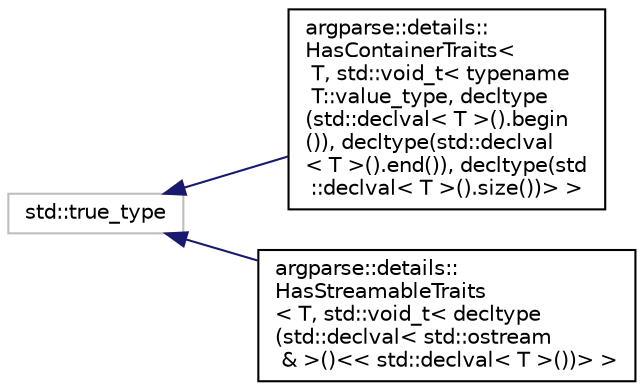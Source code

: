 digraph "Graphical Class Hierarchy"
{
 // LATEX_PDF_SIZE
  edge [fontname="Helvetica",fontsize="10",labelfontname="Helvetica",labelfontsize="10"];
  node [fontname="Helvetica",fontsize="10",shape=record];
  rankdir="LR";
  Node74 [label="std::true_type",height=0.2,width=0.4,color="grey75", fillcolor="white", style="filled",tooltip=" "];
  Node74 -> Node0 [dir="back",color="midnightblue",fontsize="10",style="solid",fontname="Helvetica"];
  Node0 [label="argparse::details::\lHasContainerTraits\<\l T, std::void_t\< typename\l T::value_type, decltype\l(std::declval\< T \>().begin\l()), decltype(std::declval\l\< T \>().end()), decltype(std\l::declval\< T \>().size())\> \>",height=0.2,width=0.4,color="black", fillcolor="white", style="filled",URL="$structargparse_1_1details_1_1HasContainerTraits_3_01T_00_01std_1_1void__t_3_01typename_01T_1_1va4938d9599c91d619d96f6150bccd0957.html",tooltip=" "];
  Node74 -> Node76 [dir="back",color="midnightblue",fontsize="10",style="solid",fontname="Helvetica"];
  Node76 [label="argparse::details::\lHasStreamableTraits\l\< T, std::void_t\< decltype\l(std::declval\< std::ostream\l & \>()\<\< std::declval\< T \>())\> \>",height=0.2,width=0.4,color="black", fillcolor="white", style="filled",URL="$structargparse_1_1details_1_1HasStreamableTraits_3_01T_00_01std_1_1void__t_3_01decltype_07std_1_38162725a4bc15b1215a50156f02611b.html",tooltip=" "];
}

